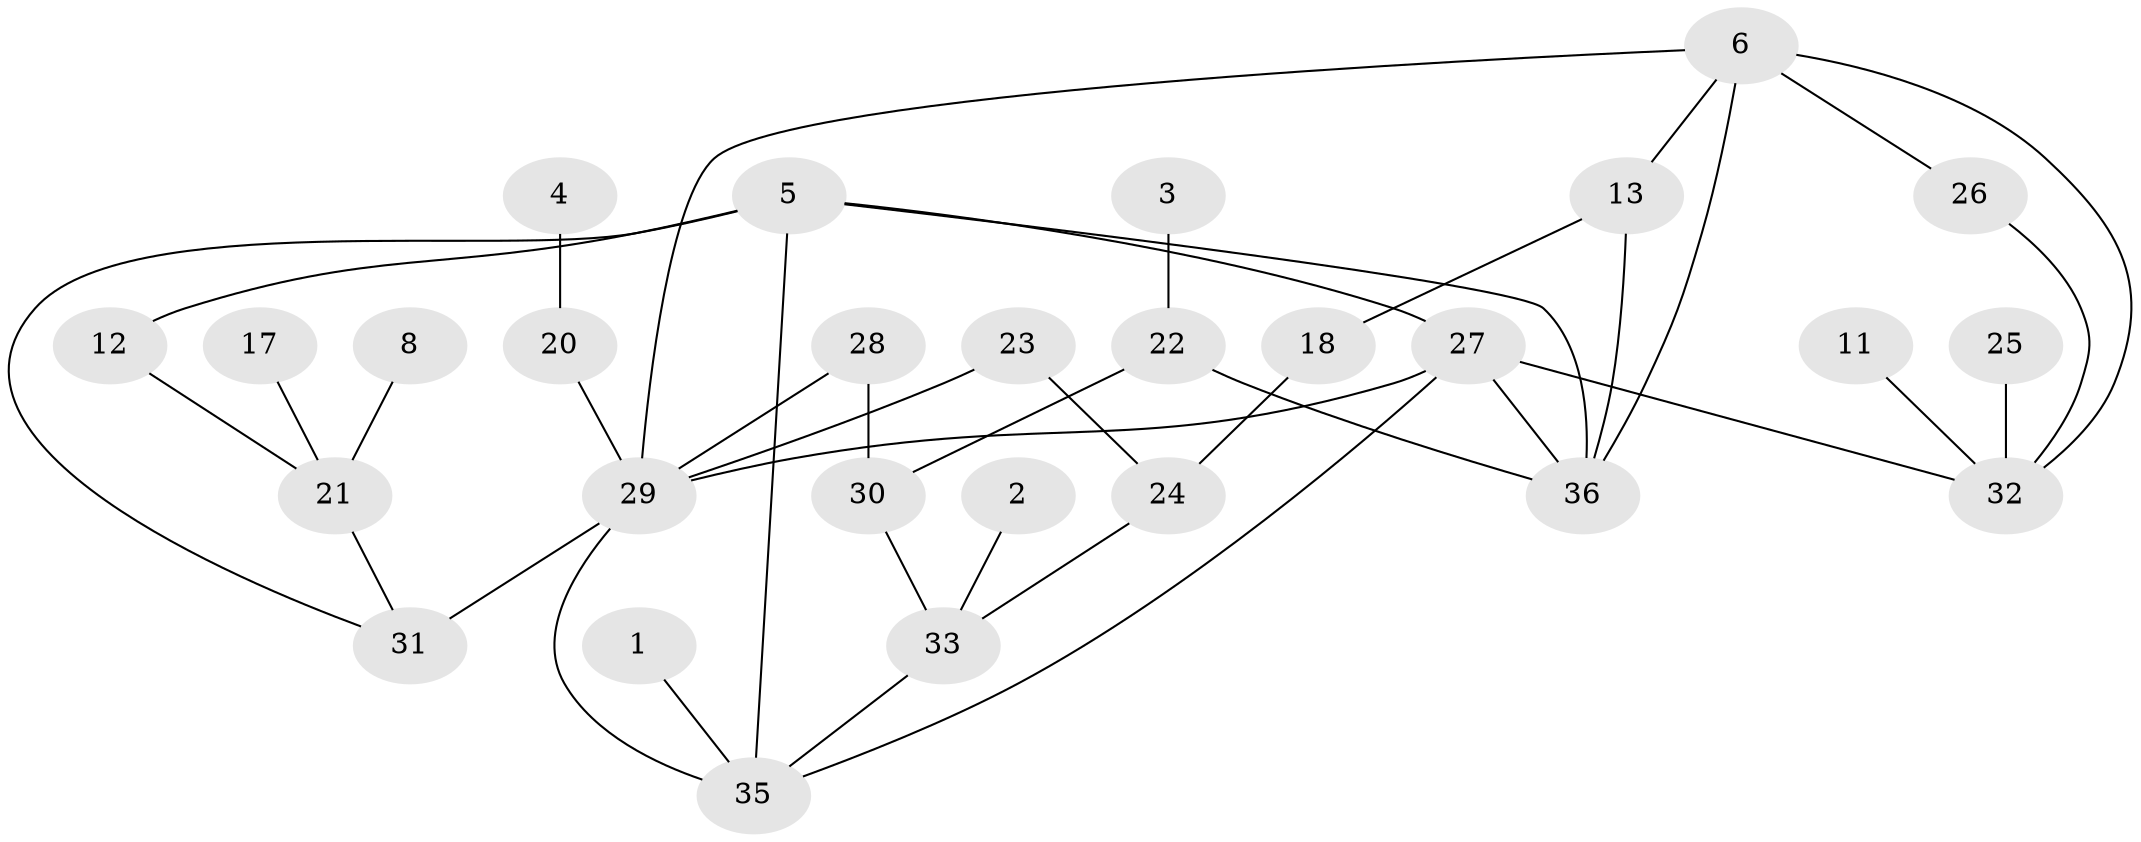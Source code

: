 // original degree distribution, {2: 0.3055555555555556, 4: 0.09722222222222222, 1: 0.25, 3: 0.19444444444444445, 5: 0.041666666666666664, 7: 0.013888888888888888, 0: 0.08333333333333333, 6: 0.013888888888888888}
// Generated by graph-tools (version 1.1) at 2025/25/03/09/25 03:25:19]
// undirected, 28 vertices, 40 edges
graph export_dot {
graph [start="1"]
  node [color=gray90,style=filled];
  1;
  2;
  3;
  4;
  5;
  6;
  8;
  11;
  12;
  13;
  17;
  18;
  20;
  21;
  22;
  23;
  24;
  25;
  26;
  27;
  28;
  29;
  30;
  31;
  32;
  33;
  35;
  36;
  1 -- 35 [weight=1.0];
  2 -- 33 [weight=1.0];
  3 -- 22 [weight=1.0];
  4 -- 20 [weight=1.0];
  5 -- 12 [weight=1.0];
  5 -- 27 [weight=2.0];
  5 -- 31 [weight=1.0];
  5 -- 35 [weight=2.0];
  5 -- 36 [weight=1.0];
  6 -- 13 [weight=1.0];
  6 -- 26 [weight=1.0];
  6 -- 29 [weight=1.0];
  6 -- 32 [weight=1.0];
  6 -- 36 [weight=1.0];
  8 -- 21 [weight=1.0];
  11 -- 32 [weight=1.0];
  12 -- 21 [weight=1.0];
  13 -- 18 [weight=1.0];
  13 -- 36 [weight=1.0];
  17 -- 21 [weight=1.0];
  18 -- 24 [weight=1.0];
  20 -- 29 [weight=1.0];
  21 -- 31 [weight=1.0];
  22 -- 30 [weight=1.0];
  22 -- 36 [weight=1.0];
  23 -- 24 [weight=1.0];
  23 -- 29 [weight=1.0];
  24 -- 33 [weight=1.0];
  25 -- 32 [weight=1.0];
  26 -- 32 [weight=1.0];
  27 -- 29 [weight=1.0];
  27 -- 32 [weight=1.0];
  27 -- 35 [weight=1.0];
  27 -- 36 [weight=1.0];
  28 -- 29 [weight=2.0];
  28 -- 30 [weight=1.0];
  29 -- 31 [weight=2.0];
  29 -- 35 [weight=1.0];
  30 -- 33 [weight=1.0];
  33 -- 35 [weight=1.0];
}

